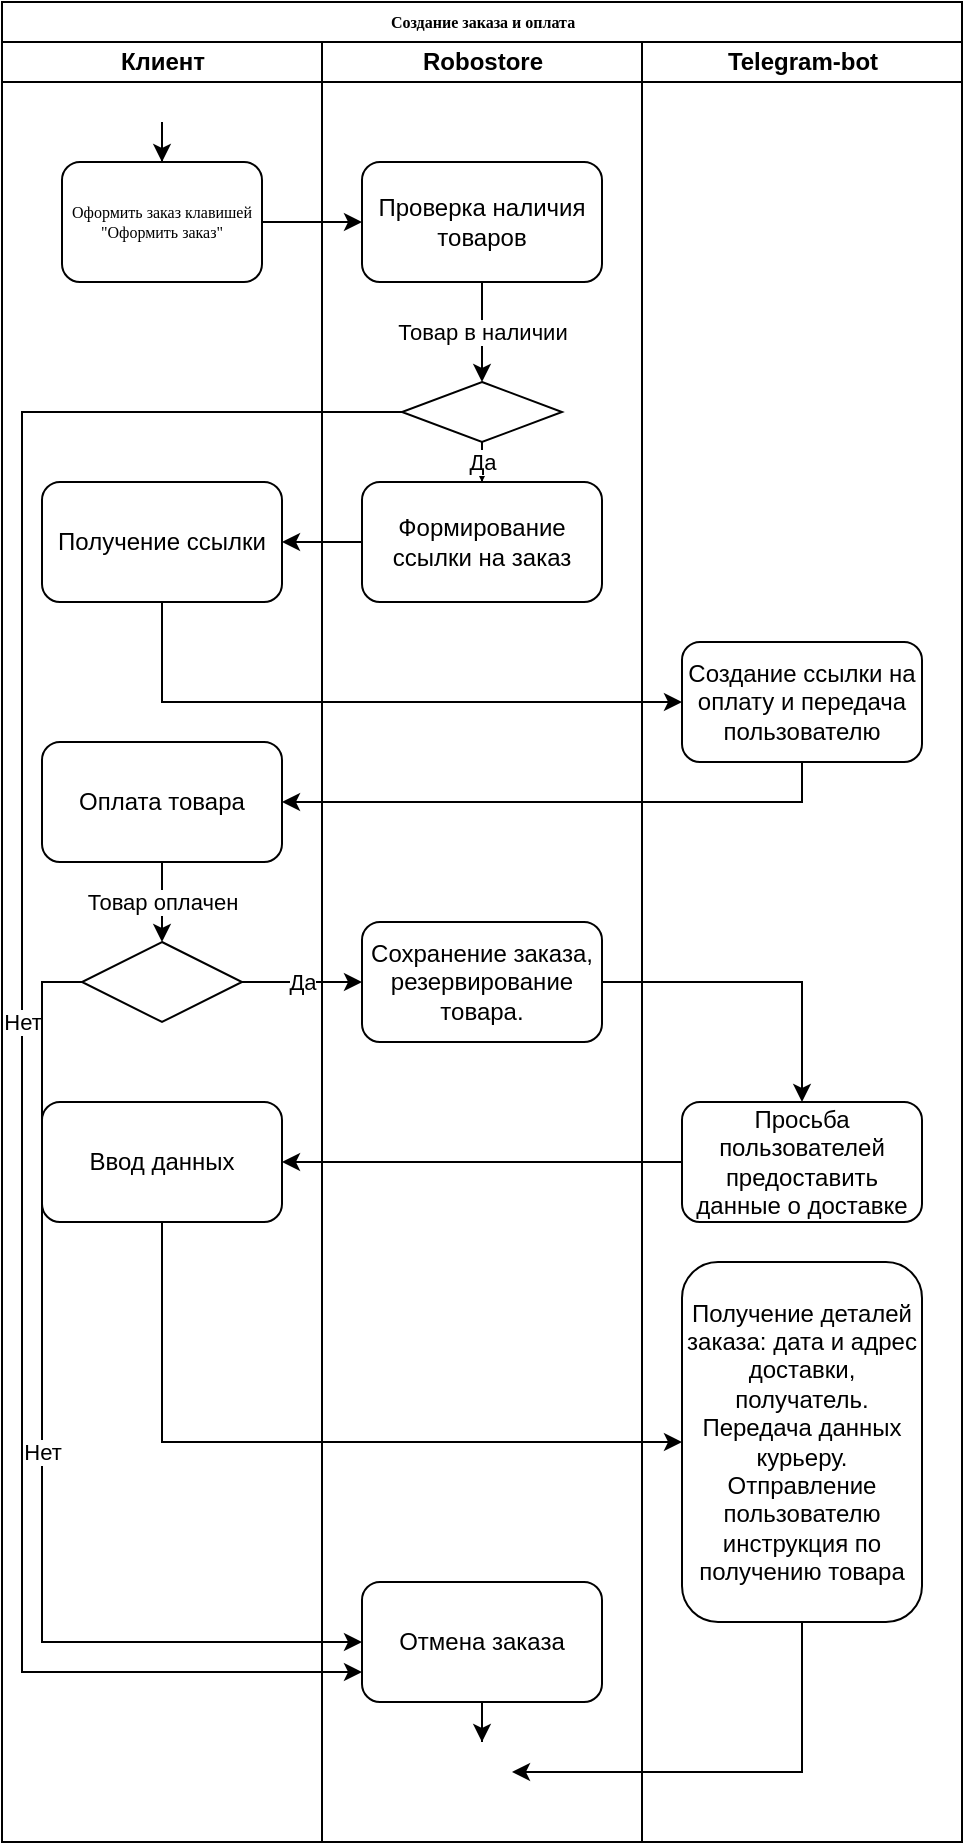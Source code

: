 <mxfile version="13.7.7" type="device"><diagram name="Page-1" id="74e2e168-ea6b-b213-b513-2b3c1d86103e"><mxGraphModel dx="1422" dy="794" grid="1" gridSize="10" guides="1" tooltips="1" connect="1" arrows="1" fold="1" page="1" pageScale="1" pageWidth="1100" pageHeight="850" background="#ffffff" math="0" shadow="0"><root><mxCell id="0"/><mxCell id="1" parent="0"/><mxCell id="77e6c97f196da883-1" value="Создание заказа и оплата" style="swimlane;html=1;childLayout=stackLayout;startSize=20;rounded=0;shadow=0;labelBackgroundColor=none;strokeWidth=1;fontFamily=Verdana;fontSize=8;align=center;" parent="1" vertex="1"><mxGeometry x="70" y="40" width="480" height="920" as="geometry"/></mxCell><mxCell id="77e6c97f196da883-2" value="Клиент" style="swimlane;html=1;startSize=20;" parent="77e6c97f196da883-1" vertex="1"><mxGeometry y="20" width="160" height="900" as="geometry"/></mxCell><mxCell id="xNvEjLdcI9rfoUsOSEQW-2" style="edgeStyle=orthogonalEdgeStyle;rounded=0;orthogonalLoop=1;jettySize=auto;html=1;" edge="1" parent="77e6c97f196da883-2" source="xNvEjLdcI9rfoUsOSEQW-1" target="77e6c97f196da883-9"><mxGeometry relative="1" as="geometry"/></mxCell><mxCell id="xNvEjLdcI9rfoUsOSEQW-1" value="" style="shape=image;html=1;verticalAlign=top;verticalLabelPosition=bottom;labelBackgroundColor=#ffffff;imageAspect=0;aspect=fixed;image=https://cdn4.iconfinder.com/data/icons/essential-app-2/16/record-round-circle-dot-128.png" vertex="1" parent="77e6c97f196da883-2"><mxGeometry x="71" y="30" width="18" height="18" as="geometry"/></mxCell><mxCell id="77e6c97f196da883-9" value="Оформить заказ клавишей &quot;Оформить заказ&quot;" style="rounded=1;whiteSpace=wrap;html=1;shadow=0;labelBackgroundColor=none;strokeWidth=1;fontFamily=Verdana;fontSize=8;align=center;" parent="77e6c97f196da883-2" vertex="1"><mxGeometry x="30" y="60" width="100" height="60" as="geometry"/></mxCell><mxCell id="xNvEjLdcI9rfoUsOSEQW-16" value="Получение ссылки" style="rounded=1;whiteSpace=wrap;html=1;" vertex="1" parent="77e6c97f196da883-2"><mxGeometry x="20" y="220" width="120" height="60" as="geometry"/></mxCell><mxCell id="xNvEjLdcI9rfoUsOSEQW-29" value="Товар оплачен" style="edgeStyle=orthogonalEdgeStyle;rounded=0;orthogonalLoop=1;jettySize=auto;html=1;" edge="1" parent="77e6c97f196da883-2" source="xNvEjLdcI9rfoUsOSEQW-26" target="xNvEjLdcI9rfoUsOSEQW-28"><mxGeometry relative="1" as="geometry"/></mxCell><mxCell id="xNvEjLdcI9rfoUsOSEQW-26" value="Оплата товара" style="rounded=1;whiteSpace=wrap;html=1;" vertex="1" parent="77e6c97f196da883-2"><mxGeometry x="20" y="350" width="120" height="60" as="geometry"/></mxCell><mxCell id="xNvEjLdcI9rfoUsOSEQW-28" value="" style="rhombus;whiteSpace=wrap;html=1;" vertex="1" parent="77e6c97f196da883-2"><mxGeometry x="40" y="450" width="80" height="40" as="geometry"/></mxCell><mxCell id="xNvEjLdcI9rfoUsOSEQW-37" value="Ввод данных" style="rounded=1;whiteSpace=wrap;html=1;" vertex="1" parent="77e6c97f196da883-2"><mxGeometry x="20" y="530" width="120" height="60" as="geometry"/></mxCell><mxCell id="77e6c97f196da883-3" value="Robostore" style="swimlane;html=1;startSize=20;" parent="77e6c97f196da883-1" vertex="1"><mxGeometry x="160" y="20" width="160" height="900" as="geometry"/></mxCell><mxCell id="xNvEjLdcI9rfoUsOSEQW-12" value="Отмена заказа" style="rounded=1;whiteSpace=wrap;html=1;" vertex="1" parent="77e6c97f196da883-3"><mxGeometry x="20" y="770" width="120" height="60" as="geometry"/></mxCell><mxCell id="xNvEjLdcI9rfoUsOSEQW-5" value="Проверка наличия товаров" style="rounded=1;whiteSpace=wrap;html=1;" vertex="1" parent="77e6c97f196da883-3"><mxGeometry x="20" y="60" width="120" height="60" as="geometry"/></mxCell><mxCell id="xNvEjLdcI9rfoUsOSEQW-11" value="Да" style="edgeStyle=orthogonalEdgeStyle;rounded=0;orthogonalLoop=1;jettySize=auto;html=1;" edge="1" parent="77e6c97f196da883-3" source="xNvEjLdcI9rfoUsOSEQW-9" target="xNvEjLdcI9rfoUsOSEQW-10"><mxGeometry relative="1" as="geometry"/></mxCell><mxCell id="xNvEjLdcI9rfoUsOSEQW-9" value="" style="rhombus;whiteSpace=wrap;html=1;" vertex="1" parent="77e6c97f196da883-3"><mxGeometry x="40" y="170" width="80" height="30" as="geometry"/></mxCell><mxCell id="xNvEjLdcI9rfoUsOSEQW-10" value="Формирование ссылки на заказ" style="rounded=1;whiteSpace=wrap;html=1;" vertex="1" parent="77e6c97f196da883-3"><mxGeometry x="20" y="220" width="120" height="60" as="geometry"/></mxCell><mxCell id="xNvEjLdcI9rfoUsOSEQW-15" value="Нет" style="edgeStyle=orthogonalEdgeStyle;rounded=0;orthogonalLoop=1;jettySize=auto;html=1;entryX=0;entryY=0.75;entryDx=0;entryDy=0;" edge="1" parent="77e6c97f196da883-3" source="xNvEjLdcI9rfoUsOSEQW-9" target="xNvEjLdcI9rfoUsOSEQW-12"><mxGeometry relative="1" as="geometry"><mxPoint x="-100" y="710" as="targetPoint"/><Array as="points"><mxPoint x="-150" y="185"/><mxPoint x="-150" y="815"/></Array></mxGeometry></mxCell><mxCell id="xNvEjLdcI9rfoUsOSEQW-25" value="Сохранение заказа,&lt;br&gt;резервирование товара." style="rounded=1;whiteSpace=wrap;html=1;" vertex="1" parent="77e6c97f196da883-3"><mxGeometry x="20" y="440" width="120" height="60" as="geometry"/></mxCell><mxCell id="77e6c97f196da883-4" value="Telegram-bot" style="swimlane;html=1;startSize=20;" parent="77e6c97f196da883-1" vertex="1"><mxGeometry x="320" y="20" width="160" height="900" as="geometry"/></mxCell><mxCell id="xNvEjLdcI9rfoUsOSEQW-19" value="Создание ссылки на оплату и передача пользователю" style="rounded=1;whiteSpace=wrap;html=1;" vertex="1" parent="77e6c97f196da883-4"><mxGeometry x="20" y="300" width="120" height="60" as="geometry"/></mxCell><mxCell id="xNvEjLdcI9rfoUsOSEQW-34" value="Просьба пользователей предоставить данные о доставке" style="rounded=1;whiteSpace=wrap;html=1;" vertex="1" parent="77e6c97f196da883-4"><mxGeometry x="20" y="530" width="120" height="60" as="geometry"/></mxCell><mxCell id="xNvEjLdcI9rfoUsOSEQW-39" value="&lt;span&gt;Получение деталей заказа: дата и адрес доставки, получатель. Передача данных курьеру.&lt;br&gt;Отправление пользователю инструкция по получению товара&lt;br&gt;&lt;/span&gt;" style="rounded=1;whiteSpace=wrap;html=1;" vertex="1" parent="77e6c97f196da883-4"><mxGeometry x="20" y="610" width="120" height="180" as="geometry"/></mxCell><mxCell id="xNvEjLdcI9rfoUsOSEQW-6" style="edgeStyle=orthogonalEdgeStyle;rounded=0;orthogonalLoop=1;jettySize=auto;html=1;entryX=0;entryY=0.5;entryDx=0;entryDy=0;" edge="1" parent="77e6c97f196da883-1" source="77e6c97f196da883-9" target="xNvEjLdcI9rfoUsOSEQW-5"><mxGeometry relative="1" as="geometry"/></mxCell><mxCell id="xNvEjLdcI9rfoUsOSEQW-17" style="edgeStyle=orthogonalEdgeStyle;rounded=0;orthogonalLoop=1;jettySize=auto;html=1;" edge="1" parent="77e6c97f196da883-1" source="xNvEjLdcI9rfoUsOSEQW-10" target="xNvEjLdcI9rfoUsOSEQW-16"><mxGeometry relative="1" as="geometry"/></mxCell><mxCell id="xNvEjLdcI9rfoUsOSEQW-20" style="edgeStyle=orthogonalEdgeStyle;rounded=0;orthogonalLoop=1;jettySize=auto;html=1;entryX=0;entryY=0.5;entryDx=0;entryDy=0;" edge="1" parent="77e6c97f196da883-1" source="xNvEjLdcI9rfoUsOSEQW-16" target="xNvEjLdcI9rfoUsOSEQW-19"><mxGeometry relative="1" as="geometry"><Array as="points"><mxPoint x="80" y="350"/></Array></mxGeometry></mxCell><mxCell id="xNvEjLdcI9rfoUsOSEQW-27" style="edgeStyle=orthogonalEdgeStyle;rounded=0;orthogonalLoop=1;jettySize=auto;html=1;entryX=1;entryY=0.5;entryDx=0;entryDy=0;" edge="1" parent="77e6c97f196da883-1" source="xNvEjLdcI9rfoUsOSEQW-19" target="xNvEjLdcI9rfoUsOSEQW-26"><mxGeometry relative="1" as="geometry"><Array as="points"><mxPoint x="400" y="400"/></Array></mxGeometry></mxCell><mxCell id="xNvEjLdcI9rfoUsOSEQW-30" value="Нет" style="edgeStyle=orthogonalEdgeStyle;rounded=0;orthogonalLoop=1;jettySize=auto;html=1;entryX=0;entryY=0.5;entryDx=0;entryDy=0;" edge="1" parent="77e6c97f196da883-1" source="xNvEjLdcI9rfoUsOSEQW-28" target="xNvEjLdcI9rfoUsOSEQW-12"><mxGeometry relative="1" as="geometry"><Array as="points"><mxPoint x="20" y="490"/><mxPoint x="20" y="820"/></Array></mxGeometry></mxCell><mxCell id="xNvEjLdcI9rfoUsOSEQW-33" value="Да" style="edgeStyle=orthogonalEdgeStyle;rounded=0;orthogonalLoop=1;jettySize=auto;html=1;" edge="1" parent="77e6c97f196da883-1" source="xNvEjLdcI9rfoUsOSEQW-28" target="xNvEjLdcI9rfoUsOSEQW-25"><mxGeometry relative="1" as="geometry"/></mxCell><mxCell id="xNvEjLdcI9rfoUsOSEQW-36" style="edgeStyle=orthogonalEdgeStyle;rounded=0;orthogonalLoop=1;jettySize=auto;html=1;" edge="1" parent="77e6c97f196da883-1" source="xNvEjLdcI9rfoUsOSEQW-25" target="xNvEjLdcI9rfoUsOSEQW-34"><mxGeometry relative="1" as="geometry"/></mxCell><mxCell id="xNvEjLdcI9rfoUsOSEQW-38" style="edgeStyle=orthogonalEdgeStyle;rounded=0;orthogonalLoop=1;jettySize=auto;html=1;entryX=1;entryY=0.5;entryDx=0;entryDy=0;" edge="1" parent="77e6c97f196da883-1" source="xNvEjLdcI9rfoUsOSEQW-34" target="xNvEjLdcI9rfoUsOSEQW-37"><mxGeometry relative="1" as="geometry"/></mxCell><mxCell id="xNvEjLdcI9rfoUsOSEQW-40" style="edgeStyle=orthogonalEdgeStyle;rounded=0;orthogonalLoop=1;jettySize=auto;html=1;entryX=0;entryY=0.5;entryDx=0;entryDy=0;" edge="1" parent="77e6c97f196da883-1" source="xNvEjLdcI9rfoUsOSEQW-37" target="xNvEjLdcI9rfoUsOSEQW-39"><mxGeometry relative="1" as="geometry"><Array as="points"><mxPoint x="80" y="720"/></Array></mxGeometry></mxCell><mxCell id="xNvEjLdcI9rfoUsOSEQW-7" value="" style="endArrow=classic;html=1;exitX=0.5;exitY=1;exitDx=0;exitDy=0;" edge="1" parent="1" source="xNvEjLdcI9rfoUsOSEQW-5"><mxGeometry relative="1" as="geometry"><mxPoint x="650" y="390" as="sourcePoint"/><mxPoint x="310" y="230" as="targetPoint"/><Array as="points"><mxPoint x="310" y="200"/></Array></mxGeometry></mxCell><mxCell id="xNvEjLdcI9rfoUsOSEQW-8" value="Товар в наличии" style="edgeLabel;resizable=0;html=1;align=center;verticalAlign=middle;" connectable="0" vertex="1" parent="xNvEjLdcI9rfoUsOSEQW-7"><mxGeometry relative="1" as="geometry"/></mxCell><mxCell id="xNvEjLdcI9rfoUsOSEQW-13" value="" style="shape=image;html=1;verticalAlign=top;verticalLabelPosition=bottom;labelBackgroundColor=#ffffff;imageAspect=0;aspect=fixed;image=https://cdn2.iconfinder.com/data/icons/font-awesome/1792/dot-circle-o-128.png" vertex="1" parent="1"><mxGeometry x="295" y="910" width="30" height="30" as="geometry"/></mxCell><mxCell id="xNvEjLdcI9rfoUsOSEQW-14" style="edgeStyle=orthogonalEdgeStyle;rounded=0;orthogonalLoop=1;jettySize=auto;html=1;" edge="1" parent="1" source="xNvEjLdcI9rfoUsOSEQW-12" target="xNvEjLdcI9rfoUsOSEQW-13"><mxGeometry relative="1" as="geometry"/></mxCell><mxCell id="xNvEjLdcI9rfoUsOSEQW-42" style="edgeStyle=orthogonalEdgeStyle;rounded=0;orthogonalLoop=1;jettySize=auto;html=1;entryX=1;entryY=0.5;entryDx=0;entryDy=0;" edge="1" parent="1" source="xNvEjLdcI9rfoUsOSEQW-39" target="xNvEjLdcI9rfoUsOSEQW-13"><mxGeometry relative="1" as="geometry"><mxPoint x="370" y="770" as="targetPoint"/><Array as="points"><mxPoint x="470" y="925"/></Array></mxGeometry></mxCell></root></mxGraphModel></diagram></mxfile>